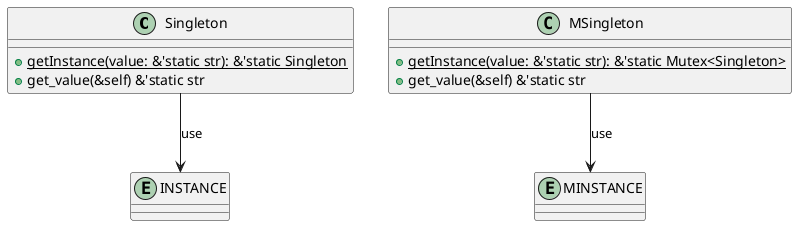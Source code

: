 @startuml
class Singleton {
  {static} + getInstance(value: &'static str): &'static Singleton
  + get_value(&self) &'static str
}

entity INSTANCE

Singleton --> INSTANCE: use

class MSingleton {
  {static} + getInstance(value: &'static str): &'static Mutex<Singleton>
  + get_value(&self) &'static str
}

entity MINSTANCE

MSingleton --> MINSTANCE: use
@enduml